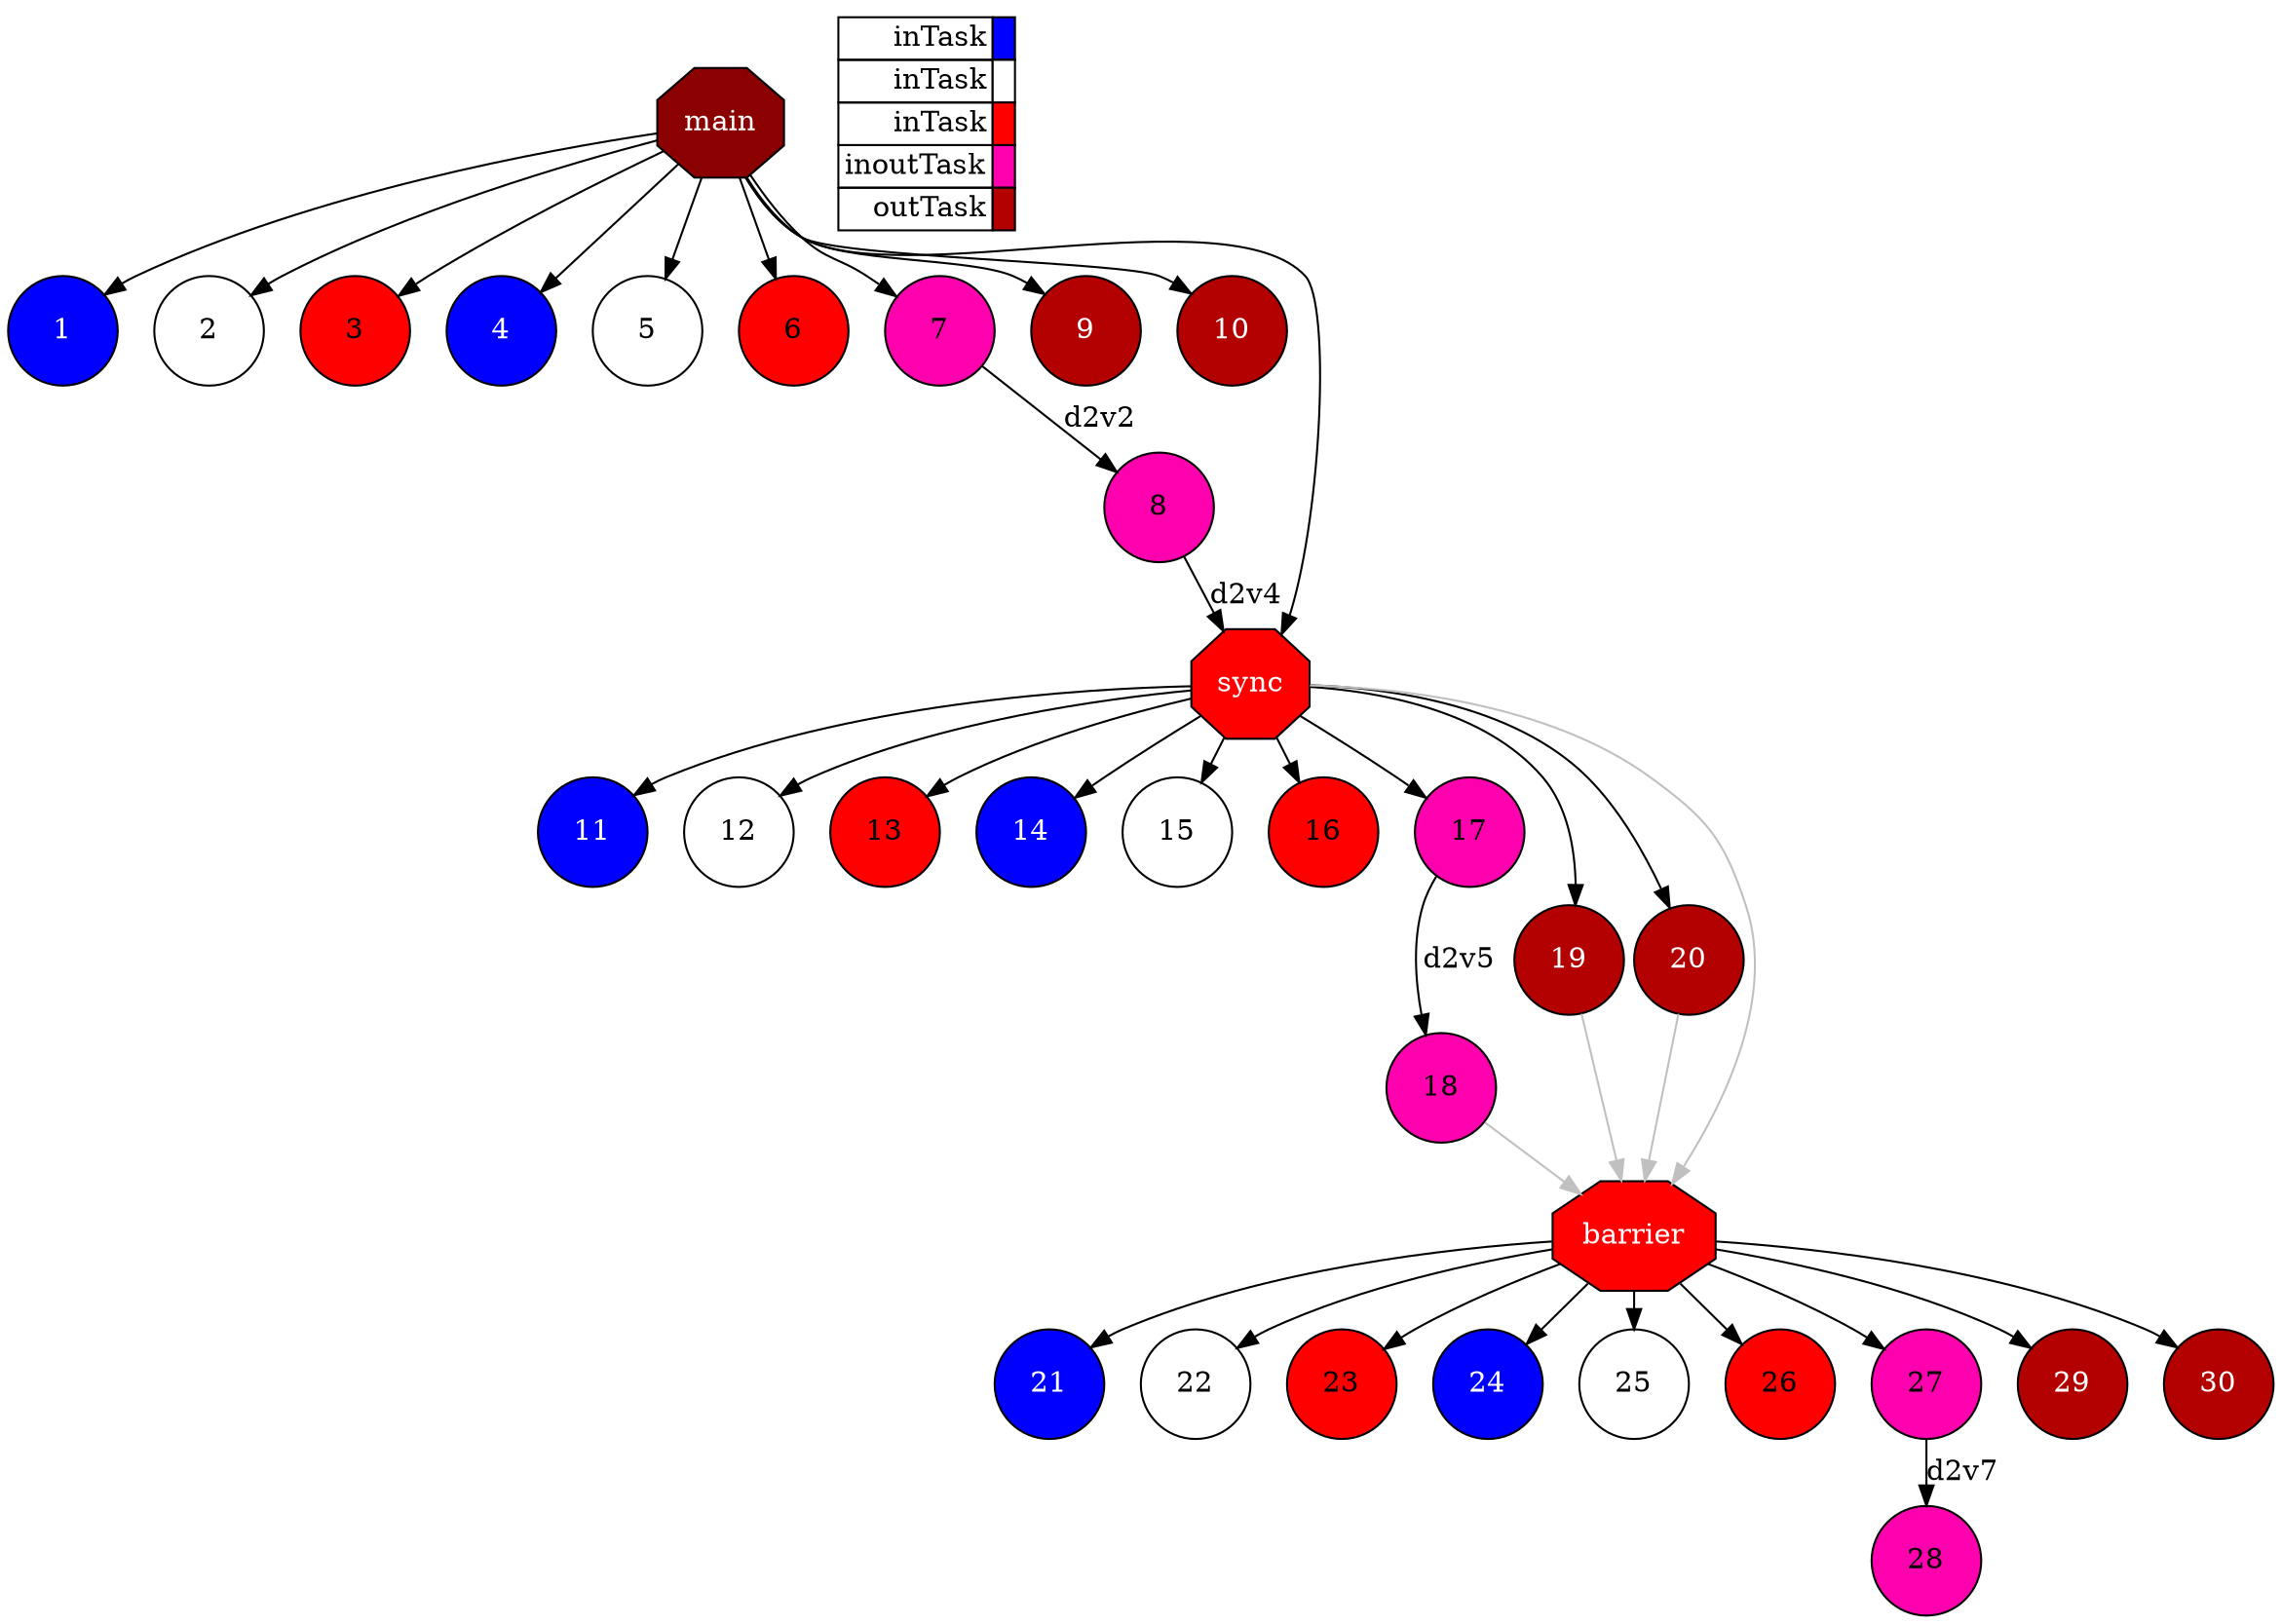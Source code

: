 digraph {
  newrank=true;
  rankdir=TB;
  labeljust="l";
  compound= true;
  subgraph dependence_graph {
    ranksep=0.20;
    node[height=0.75];

Synchro0[label="main", shape=octagon, style=filled fillcolor="#8B0000" fontcolor="#FFFFFF"];
1[shape=circle, style=filled fillcolor="#0000ff" fontcolor="#ffffff"];
Synchro0 -> 1;
2[shape=circle, style=filled fillcolor="#ffffff" fontcolor="#000000"];
Synchro0 -> 2;
3[shape=circle, style=filled fillcolor="#ff0000" fontcolor="#000000"];
Synchro0 -> 3;
4[shape=circle, style=filled fillcolor="#0000ff" fontcolor="#ffffff"];
Synchro0 -> 4;
5[shape=circle, style=filled fillcolor="#ffffff" fontcolor="#000000"];
Synchro0 -> 5;
6[shape=circle, style=filled fillcolor="#ff0000" fontcolor="#000000"];
Synchro0 -> 6;
7[shape=circle, style=filled fillcolor="#ff00ae" fontcolor="#000000"];
Synchro0 -> 7;
8[shape=circle, style=filled fillcolor="#ff00ae" fontcolor="#000000"];
7 -> 8 [label="d2v2"];
9[shape=circle, style=filled fillcolor="#b30000" fontcolor="#ffffff"];
Synchro0 -> 9;
10[shape=circle, style=filled fillcolor="#b30000" fontcolor="#ffffff"];
Synchro0 -> 10;
Synchro1[label="sync", shape=octagon, style=filled fillcolor="#ff0000" fontcolor="#FFFFFF"];
Synchro0 -> Synchro1;
8 -> Synchro1 [label="d2v4"];
11[shape=circle, style=filled fillcolor="#0000ff" fontcolor="#ffffff"];
Synchro1 -> 11;
12[shape=circle, style=filled fillcolor="#ffffff" fontcolor="#000000"];
Synchro1 -> 12;
13[shape=circle, style=filled fillcolor="#ff0000" fontcolor="#000000"];
Synchro1 -> 13;
14[shape=circle, style=filled fillcolor="#0000ff" fontcolor="#ffffff"];
Synchro1 -> 14;
15[shape=circle, style=filled fillcolor="#ffffff" fontcolor="#000000"];
Synchro1 -> 15;
16[shape=circle, style=filled fillcolor="#ff0000" fontcolor="#000000"];
Synchro1 -> 16;
17[shape=circle, style=filled fillcolor="#ff00ae" fontcolor="#000000"];
Synchro1 -> 17;
18[shape=circle, style=filled fillcolor="#ff00ae" fontcolor="#000000"];
17 -> 18 [label="d2v5"];
19[shape=circle, style=filled fillcolor="#b30000" fontcolor="#ffffff"];
Synchro1 -> 19;
20[shape=circle, style=filled fillcolor="#b30000" fontcolor="#ffffff"];
Synchro1 -> 20;
Synchro2[label="barrier", shape=octagon, style=filled fillcolor="#ff0000" fontcolor="#FFFFFF"];
Synchro1 -> Synchro2 [color=grey];
20 -> Synchro2 [color=grey];
19 -> Synchro2 [color=grey];
18 -> Synchro2 [color=grey];
21[shape=circle, style=filled fillcolor="#0000ff" fontcolor="#ffffff"];
Synchro2 -> 21;
22[shape=circle, style=filled fillcolor="#ffffff" fontcolor="#000000"];
Synchro2 -> 22;
23[shape=circle, style=filled fillcolor="#ff0000" fontcolor="#000000"];
Synchro2 -> 23;
24[shape=circle, style=filled fillcolor="#0000ff" fontcolor="#ffffff"];
Synchro2 -> 24;
25[shape=circle, style=filled fillcolor="#ffffff" fontcolor="#000000"];
Synchro2 -> 25;
26[shape=circle, style=filled fillcolor="#ff0000" fontcolor="#000000"];
Synchro2 -> 26;
27[shape=circle, style=filled fillcolor="#ff00ae" fontcolor="#000000"];
Synchro2 -> 27;
28[shape=circle, style=filled fillcolor="#ff00ae" fontcolor="#000000"];
27 -> 28 [label="d2v7"];
29[shape=circle, style=filled fillcolor="#b30000" fontcolor="#ffffff"];
Synchro2 -> 29;
30[shape=circle, style=filled fillcolor="#b30000" fontcolor="#ffffff"];
Synchro2 -> 30;  }
  subgraph legend {
    rank=sink;
    node [shape=plaintext, height=0.75];
    ranksep=0.20;
    label = "Legend";
    key [label=<
      <table border="0" cellpadding="2" cellspacing="0" cellborder="1">
<tr>
<td align="right">inTask</td>
<td bgcolor="#0000ff">&nbsp;</td>
</tr>
<tr>
<td align="right">inTask</td>
<td bgcolor="#ffffff">&nbsp;</td>
</tr>
<tr>
<td align="right">inTask</td>
<td bgcolor="#ff0000">&nbsp;</td>
</tr>
<tr>
<td align="right">inoutTask</td>
<td bgcolor="#ff00ae">&nbsp;</td>
</tr>
<tr>
<td align="right">outTask</td>
<td bgcolor="#b30000">&nbsp;</td>
</tr>
      </table>
    >]
  }
}
